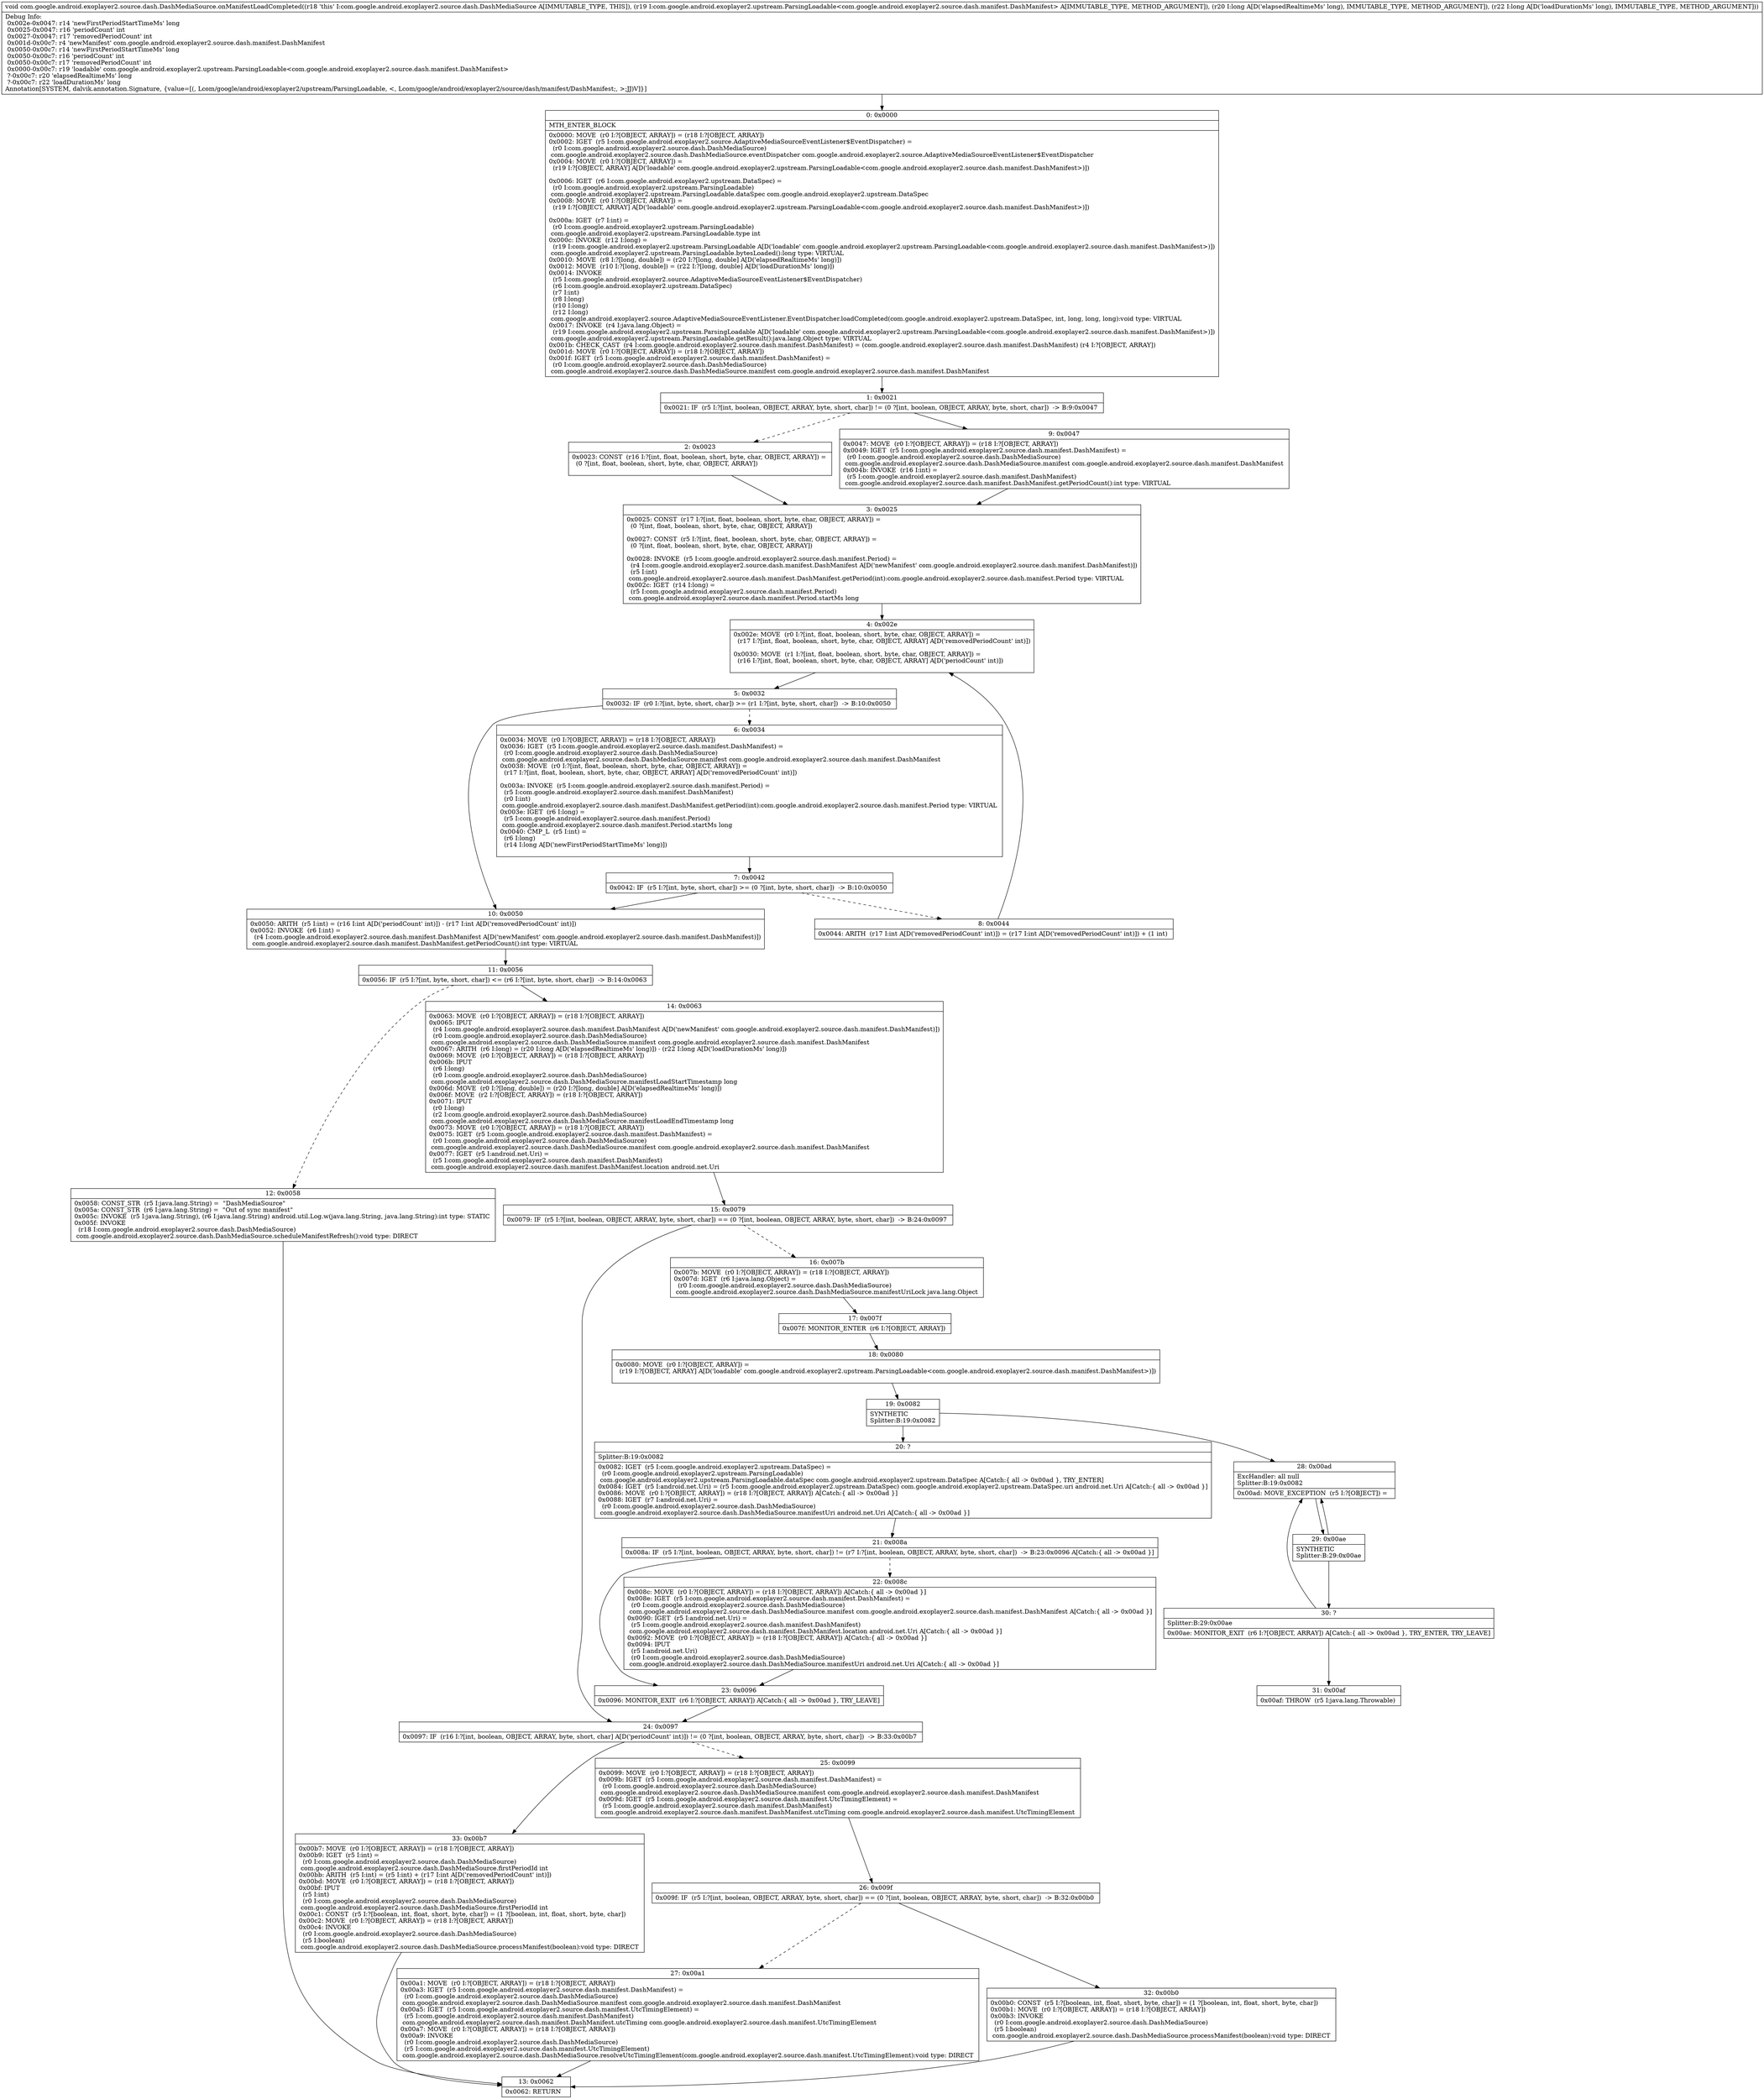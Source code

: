 digraph "CFG forcom.google.android.exoplayer2.source.dash.DashMediaSource.onManifestLoadCompleted(Lcom\/google\/android\/exoplayer2\/upstream\/ParsingLoadable;JJ)V" {
Node_0 [shape=record,label="{0\:\ 0x0000|MTH_ENTER_BLOCK\l|0x0000: MOVE  (r0 I:?[OBJECT, ARRAY]) = (r18 I:?[OBJECT, ARRAY]) \l0x0002: IGET  (r5 I:com.google.android.exoplayer2.source.AdaptiveMediaSourceEventListener$EventDispatcher) = \l  (r0 I:com.google.android.exoplayer2.source.dash.DashMediaSource)\l com.google.android.exoplayer2.source.dash.DashMediaSource.eventDispatcher com.google.android.exoplayer2.source.AdaptiveMediaSourceEventListener$EventDispatcher \l0x0004: MOVE  (r0 I:?[OBJECT, ARRAY]) = \l  (r19 I:?[OBJECT, ARRAY] A[D('loadable' com.google.android.exoplayer2.upstream.ParsingLoadable\<com.google.android.exoplayer2.source.dash.manifest.DashManifest\>)])\l \l0x0006: IGET  (r6 I:com.google.android.exoplayer2.upstream.DataSpec) = \l  (r0 I:com.google.android.exoplayer2.upstream.ParsingLoadable)\l com.google.android.exoplayer2.upstream.ParsingLoadable.dataSpec com.google.android.exoplayer2.upstream.DataSpec \l0x0008: MOVE  (r0 I:?[OBJECT, ARRAY]) = \l  (r19 I:?[OBJECT, ARRAY] A[D('loadable' com.google.android.exoplayer2.upstream.ParsingLoadable\<com.google.android.exoplayer2.source.dash.manifest.DashManifest\>)])\l \l0x000a: IGET  (r7 I:int) = \l  (r0 I:com.google.android.exoplayer2.upstream.ParsingLoadable)\l com.google.android.exoplayer2.upstream.ParsingLoadable.type int \l0x000c: INVOKE  (r12 I:long) = \l  (r19 I:com.google.android.exoplayer2.upstream.ParsingLoadable A[D('loadable' com.google.android.exoplayer2.upstream.ParsingLoadable\<com.google.android.exoplayer2.source.dash.manifest.DashManifest\>)])\l com.google.android.exoplayer2.upstream.ParsingLoadable.bytesLoaded():long type: VIRTUAL \l0x0010: MOVE  (r8 I:?[long, double]) = (r20 I:?[long, double] A[D('elapsedRealtimeMs' long)]) \l0x0012: MOVE  (r10 I:?[long, double]) = (r22 I:?[long, double] A[D('loadDurationMs' long)]) \l0x0014: INVOKE  \l  (r5 I:com.google.android.exoplayer2.source.AdaptiveMediaSourceEventListener$EventDispatcher)\l  (r6 I:com.google.android.exoplayer2.upstream.DataSpec)\l  (r7 I:int)\l  (r8 I:long)\l  (r10 I:long)\l  (r12 I:long)\l com.google.android.exoplayer2.source.AdaptiveMediaSourceEventListener.EventDispatcher.loadCompleted(com.google.android.exoplayer2.upstream.DataSpec, int, long, long, long):void type: VIRTUAL \l0x0017: INVOKE  (r4 I:java.lang.Object) = \l  (r19 I:com.google.android.exoplayer2.upstream.ParsingLoadable A[D('loadable' com.google.android.exoplayer2.upstream.ParsingLoadable\<com.google.android.exoplayer2.source.dash.manifest.DashManifest\>)])\l com.google.android.exoplayer2.upstream.ParsingLoadable.getResult():java.lang.Object type: VIRTUAL \l0x001b: CHECK_CAST  (r4 I:com.google.android.exoplayer2.source.dash.manifest.DashManifest) = (com.google.android.exoplayer2.source.dash.manifest.DashManifest) (r4 I:?[OBJECT, ARRAY]) \l0x001d: MOVE  (r0 I:?[OBJECT, ARRAY]) = (r18 I:?[OBJECT, ARRAY]) \l0x001f: IGET  (r5 I:com.google.android.exoplayer2.source.dash.manifest.DashManifest) = \l  (r0 I:com.google.android.exoplayer2.source.dash.DashMediaSource)\l com.google.android.exoplayer2.source.dash.DashMediaSource.manifest com.google.android.exoplayer2.source.dash.manifest.DashManifest \l}"];
Node_1 [shape=record,label="{1\:\ 0x0021|0x0021: IF  (r5 I:?[int, boolean, OBJECT, ARRAY, byte, short, char]) != (0 ?[int, boolean, OBJECT, ARRAY, byte, short, char])  \-\> B:9:0x0047 \l}"];
Node_2 [shape=record,label="{2\:\ 0x0023|0x0023: CONST  (r16 I:?[int, float, boolean, short, byte, char, OBJECT, ARRAY]) = \l  (0 ?[int, float, boolean, short, byte, char, OBJECT, ARRAY])\l \l}"];
Node_3 [shape=record,label="{3\:\ 0x0025|0x0025: CONST  (r17 I:?[int, float, boolean, short, byte, char, OBJECT, ARRAY]) = \l  (0 ?[int, float, boolean, short, byte, char, OBJECT, ARRAY])\l \l0x0027: CONST  (r5 I:?[int, float, boolean, short, byte, char, OBJECT, ARRAY]) = \l  (0 ?[int, float, boolean, short, byte, char, OBJECT, ARRAY])\l \l0x0028: INVOKE  (r5 I:com.google.android.exoplayer2.source.dash.manifest.Period) = \l  (r4 I:com.google.android.exoplayer2.source.dash.manifest.DashManifest A[D('newManifest' com.google.android.exoplayer2.source.dash.manifest.DashManifest)])\l  (r5 I:int)\l com.google.android.exoplayer2.source.dash.manifest.DashManifest.getPeriod(int):com.google.android.exoplayer2.source.dash.manifest.Period type: VIRTUAL \l0x002c: IGET  (r14 I:long) = \l  (r5 I:com.google.android.exoplayer2.source.dash.manifest.Period)\l com.google.android.exoplayer2.source.dash.manifest.Period.startMs long \l}"];
Node_4 [shape=record,label="{4\:\ 0x002e|0x002e: MOVE  (r0 I:?[int, float, boolean, short, byte, char, OBJECT, ARRAY]) = \l  (r17 I:?[int, float, boolean, short, byte, char, OBJECT, ARRAY] A[D('removedPeriodCount' int)])\l \l0x0030: MOVE  (r1 I:?[int, float, boolean, short, byte, char, OBJECT, ARRAY]) = \l  (r16 I:?[int, float, boolean, short, byte, char, OBJECT, ARRAY] A[D('periodCount' int)])\l \l}"];
Node_5 [shape=record,label="{5\:\ 0x0032|0x0032: IF  (r0 I:?[int, byte, short, char]) \>= (r1 I:?[int, byte, short, char])  \-\> B:10:0x0050 \l}"];
Node_6 [shape=record,label="{6\:\ 0x0034|0x0034: MOVE  (r0 I:?[OBJECT, ARRAY]) = (r18 I:?[OBJECT, ARRAY]) \l0x0036: IGET  (r5 I:com.google.android.exoplayer2.source.dash.manifest.DashManifest) = \l  (r0 I:com.google.android.exoplayer2.source.dash.DashMediaSource)\l com.google.android.exoplayer2.source.dash.DashMediaSource.manifest com.google.android.exoplayer2.source.dash.manifest.DashManifest \l0x0038: MOVE  (r0 I:?[int, float, boolean, short, byte, char, OBJECT, ARRAY]) = \l  (r17 I:?[int, float, boolean, short, byte, char, OBJECT, ARRAY] A[D('removedPeriodCount' int)])\l \l0x003a: INVOKE  (r5 I:com.google.android.exoplayer2.source.dash.manifest.Period) = \l  (r5 I:com.google.android.exoplayer2.source.dash.manifest.DashManifest)\l  (r0 I:int)\l com.google.android.exoplayer2.source.dash.manifest.DashManifest.getPeriod(int):com.google.android.exoplayer2.source.dash.manifest.Period type: VIRTUAL \l0x003e: IGET  (r6 I:long) = \l  (r5 I:com.google.android.exoplayer2.source.dash.manifest.Period)\l com.google.android.exoplayer2.source.dash.manifest.Period.startMs long \l0x0040: CMP_L  (r5 I:int) = \l  (r6 I:long)\l  (r14 I:long A[D('newFirstPeriodStartTimeMs' long)])\l \l}"];
Node_7 [shape=record,label="{7\:\ 0x0042|0x0042: IF  (r5 I:?[int, byte, short, char]) \>= (0 ?[int, byte, short, char])  \-\> B:10:0x0050 \l}"];
Node_8 [shape=record,label="{8\:\ 0x0044|0x0044: ARITH  (r17 I:int A[D('removedPeriodCount' int)]) = (r17 I:int A[D('removedPeriodCount' int)]) + (1 int) \l}"];
Node_9 [shape=record,label="{9\:\ 0x0047|0x0047: MOVE  (r0 I:?[OBJECT, ARRAY]) = (r18 I:?[OBJECT, ARRAY]) \l0x0049: IGET  (r5 I:com.google.android.exoplayer2.source.dash.manifest.DashManifest) = \l  (r0 I:com.google.android.exoplayer2.source.dash.DashMediaSource)\l com.google.android.exoplayer2.source.dash.DashMediaSource.manifest com.google.android.exoplayer2.source.dash.manifest.DashManifest \l0x004b: INVOKE  (r16 I:int) = \l  (r5 I:com.google.android.exoplayer2.source.dash.manifest.DashManifest)\l com.google.android.exoplayer2.source.dash.manifest.DashManifest.getPeriodCount():int type: VIRTUAL \l}"];
Node_10 [shape=record,label="{10\:\ 0x0050|0x0050: ARITH  (r5 I:int) = (r16 I:int A[D('periodCount' int)]) \- (r17 I:int A[D('removedPeriodCount' int)]) \l0x0052: INVOKE  (r6 I:int) = \l  (r4 I:com.google.android.exoplayer2.source.dash.manifest.DashManifest A[D('newManifest' com.google.android.exoplayer2.source.dash.manifest.DashManifest)])\l com.google.android.exoplayer2.source.dash.manifest.DashManifest.getPeriodCount():int type: VIRTUAL \l}"];
Node_11 [shape=record,label="{11\:\ 0x0056|0x0056: IF  (r5 I:?[int, byte, short, char]) \<= (r6 I:?[int, byte, short, char])  \-\> B:14:0x0063 \l}"];
Node_12 [shape=record,label="{12\:\ 0x0058|0x0058: CONST_STR  (r5 I:java.lang.String) =  \"DashMediaSource\" \l0x005a: CONST_STR  (r6 I:java.lang.String) =  \"Out of sync manifest\" \l0x005c: INVOKE  (r5 I:java.lang.String), (r6 I:java.lang.String) android.util.Log.w(java.lang.String, java.lang.String):int type: STATIC \l0x005f: INVOKE  \l  (r18 I:com.google.android.exoplayer2.source.dash.DashMediaSource)\l com.google.android.exoplayer2.source.dash.DashMediaSource.scheduleManifestRefresh():void type: DIRECT \l}"];
Node_13 [shape=record,label="{13\:\ 0x0062|0x0062: RETURN   \l}"];
Node_14 [shape=record,label="{14\:\ 0x0063|0x0063: MOVE  (r0 I:?[OBJECT, ARRAY]) = (r18 I:?[OBJECT, ARRAY]) \l0x0065: IPUT  \l  (r4 I:com.google.android.exoplayer2.source.dash.manifest.DashManifest A[D('newManifest' com.google.android.exoplayer2.source.dash.manifest.DashManifest)])\l  (r0 I:com.google.android.exoplayer2.source.dash.DashMediaSource)\l com.google.android.exoplayer2.source.dash.DashMediaSource.manifest com.google.android.exoplayer2.source.dash.manifest.DashManifest \l0x0067: ARITH  (r6 I:long) = (r20 I:long A[D('elapsedRealtimeMs' long)]) \- (r22 I:long A[D('loadDurationMs' long)]) \l0x0069: MOVE  (r0 I:?[OBJECT, ARRAY]) = (r18 I:?[OBJECT, ARRAY]) \l0x006b: IPUT  \l  (r6 I:long)\l  (r0 I:com.google.android.exoplayer2.source.dash.DashMediaSource)\l com.google.android.exoplayer2.source.dash.DashMediaSource.manifestLoadStartTimestamp long \l0x006d: MOVE  (r0 I:?[long, double]) = (r20 I:?[long, double] A[D('elapsedRealtimeMs' long)]) \l0x006f: MOVE  (r2 I:?[OBJECT, ARRAY]) = (r18 I:?[OBJECT, ARRAY]) \l0x0071: IPUT  \l  (r0 I:long)\l  (r2 I:com.google.android.exoplayer2.source.dash.DashMediaSource)\l com.google.android.exoplayer2.source.dash.DashMediaSource.manifestLoadEndTimestamp long \l0x0073: MOVE  (r0 I:?[OBJECT, ARRAY]) = (r18 I:?[OBJECT, ARRAY]) \l0x0075: IGET  (r5 I:com.google.android.exoplayer2.source.dash.manifest.DashManifest) = \l  (r0 I:com.google.android.exoplayer2.source.dash.DashMediaSource)\l com.google.android.exoplayer2.source.dash.DashMediaSource.manifest com.google.android.exoplayer2.source.dash.manifest.DashManifest \l0x0077: IGET  (r5 I:android.net.Uri) = \l  (r5 I:com.google.android.exoplayer2.source.dash.manifest.DashManifest)\l com.google.android.exoplayer2.source.dash.manifest.DashManifest.location android.net.Uri \l}"];
Node_15 [shape=record,label="{15\:\ 0x0079|0x0079: IF  (r5 I:?[int, boolean, OBJECT, ARRAY, byte, short, char]) == (0 ?[int, boolean, OBJECT, ARRAY, byte, short, char])  \-\> B:24:0x0097 \l}"];
Node_16 [shape=record,label="{16\:\ 0x007b|0x007b: MOVE  (r0 I:?[OBJECT, ARRAY]) = (r18 I:?[OBJECT, ARRAY]) \l0x007d: IGET  (r6 I:java.lang.Object) = \l  (r0 I:com.google.android.exoplayer2.source.dash.DashMediaSource)\l com.google.android.exoplayer2.source.dash.DashMediaSource.manifestUriLock java.lang.Object \l}"];
Node_17 [shape=record,label="{17\:\ 0x007f|0x007f: MONITOR_ENTER  (r6 I:?[OBJECT, ARRAY]) \l}"];
Node_18 [shape=record,label="{18\:\ 0x0080|0x0080: MOVE  (r0 I:?[OBJECT, ARRAY]) = \l  (r19 I:?[OBJECT, ARRAY] A[D('loadable' com.google.android.exoplayer2.upstream.ParsingLoadable\<com.google.android.exoplayer2.source.dash.manifest.DashManifest\>)])\l \l}"];
Node_19 [shape=record,label="{19\:\ 0x0082|SYNTHETIC\lSplitter:B:19:0x0082\l}"];
Node_20 [shape=record,label="{20\:\ ?|Splitter:B:19:0x0082\l|0x0082: IGET  (r5 I:com.google.android.exoplayer2.upstream.DataSpec) = \l  (r0 I:com.google.android.exoplayer2.upstream.ParsingLoadable)\l com.google.android.exoplayer2.upstream.ParsingLoadable.dataSpec com.google.android.exoplayer2.upstream.DataSpec A[Catch:\{ all \-\> 0x00ad \}, TRY_ENTER]\l0x0084: IGET  (r5 I:android.net.Uri) = (r5 I:com.google.android.exoplayer2.upstream.DataSpec) com.google.android.exoplayer2.upstream.DataSpec.uri android.net.Uri A[Catch:\{ all \-\> 0x00ad \}]\l0x0086: MOVE  (r0 I:?[OBJECT, ARRAY]) = (r18 I:?[OBJECT, ARRAY]) A[Catch:\{ all \-\> 0x00ad \}]\l0x0088: IGET  (r7 I:android.net.Uri) = \l  (r0 I:com.google.android.exoplayer2.source.dash.DashMediaSource)\l com.google.android.exoplayer2.source.dash.DashMediaSource.manifestUri android.net.Uri A[Catch:\{ all \-\> 0x00ad \}]\l}"];
Node_21 [shape=record,label="{21\:\ 0x008a|0x008a: IF  (r5 I:?[int, boolean, OBJECT, ARRAY, byte, short, char]) != (r7 I:?[int, boolean, OBJECT, ARRAY, byte, short, char])  \-\> B:23:0x0096 A[Catch:\{ all \-\> 0x00ad \}]\l}"];
Node_22 [shape=record,label="{22\:\ 0x008c|0x008c: MOVE  (r0 I:?[OBJECT, ARRAY]) = (r18 I:?[OBJECT, ARRAY]) A[Catch:\{ all \-\> 0x00ad \}]\l0x008e: IGET  (r5 I:com.google.android.exoplayer2.source.dash.manifest.DashManifest) = \l  (r0 I:com.google.android.exoplayer2.source.dash.DashMediaSource)\l com.google.android.exoplayer2.source.dash.DashMediaSource.manifest com.google.android.exoplayer2.source.dash.manifest.DashManifest A[Catch:\{ all \-\> 0x00ad \}]\l0x0090: IGET  (r5 I:android.net.Uri) = \l  (r5 I:com.google.android.exoplayer2.source.dash.manifest.DashManifest)\l com.google.android.exoplayer2.source.dash.manifest.DashManifest.location android.net.Uri A[Catch:\{ all \-\> 0x00ad \}]\l0x0092: MOVE  (r0 I:?[OBJECT, ARRAY]) = (r18 I:?[OBJECT, ARRAY]) A[Catch:\{ all \-\> 0x00ad \}]\l0x0094: IPUT  \l  (r5 I:android.net.Uri)\l  (r0 I:com.google.android.exoplayer2.source.dash.DashMediaSource)\l com.google.android.exoplayer2.source.dash.DashMediaSource.manifestUri android.net.Uri A[Catch:\{ all \-\> 0x00ad \}]\l}"];
Node_23 [shape=record,label="{23\:\ 0x0096|0x0096: MONITOR_EXIT  (r6 I:?[OBJECT, ARRAY]) A[Catch:\{ all \-\> 0x00ad \}, TRY_LEAVE]\l}"];
Node_24 [shape=record,label="{24\:\ 0x0097|0x0097: IF  (r16 I:?[int, boolean, OBJECT, ARRAY, byte, short, char] A[D('periodCount' int)]) != (0 ?[int, boolean, OBJECT, ARRAY, byte, short, char])  \-\> B:33:0x00b7 \l}"];
Node_25 [shape=record,label="{25\:\ 0x0099|0x0099: MOVE  (r0 I:?[OBJECT, ARRAY]) = (r18 I:?[OBJECT, ARRAY]) \l0x009b: IGET  (r5 I:com.google.android.exoplayer2.source.dash.manifest.DashManifest) = \l  (r0 I:com.google.android.exoplayer2.source.dash.DashMediaSource)\l com.google.android.exoplayer2.source.dash.DashMediaSource.manifest com.google.android.exoplayer2.source.dash.manifest.DashManifest \l0x009d: IGET  (r5 I:com.google.android.exoplayer2.source.dash.manifest.UtcTimingElement) = \l  (r5 I:com.google.android.exoplayer2.source.dash.manifest.DashManifest)\l com.google.android.exoplayer2.source.dash.manifest.DashManifest.utcTiming com.google.android.exoplayer2.source.dash.manifest.UtcTimingElement \l}"];
Node_26 [shape=record,label="{26\:\ 0x009f|0x009f: IF  (r5 I:?[int, boolean, OBJECT, ARRAY, byte, short, char]) == (0 ?[int, boolean, OBJECT, ARRAY, byte, short, char])  \-\> B:32:0x00b0 \l}"];
Node_27 [shape=record,label="{27\:\ 0x00a1|0x00a1: MOVE  (r0 I:?[OBJECT, ARRAY]) = (r18 I:?[OBJECT, ARRAY]) \l0x00a3: IGET  (r5 I:com.google.android.exoplayer2.source.dash.manifest.DashManifest) = \l  (r0 I:com.google.android.exoplayer2.source.dash.DashMediaSource)\l com.google.android.exoplayer2.source.dash.DashMediaSource.manifest com.google.android.exoplayer2.source.dash.manifest.DashManifest \l0x00a5: IGET  (r5 I:com.google.android.exoplayer2.source.dash.manifest.UtcTimingElement) = \l  (r5 I:com.google.android.exoplayer2.source.dash.manifest.DashManifest)\l com.google.android.exoplayer2.source.dash.manifest.DashManifest.utcTiming com.google.android.exoplayer2.source.dash.manifest.UtcTimingElement \l0x00a7: MOVE  (r0 I:?[OBJECT, ARRAY]) = (r18 I:?[OBJECT, ARRAY]) \l0x00a9: INVOKE  \l  (r0 I:com.google.android.exoplayer2.source.dash.DashMediaSource)\l  (r5 I:com.google.android.exoplayer2.source.dash.manifest.UtcTimingElement)\l com.google.android.exoplayer2.source.dash.DashMediaSource.resolveUtcTimingElement(com.google.android.exoplayer2.source.dash.manifest.UtcTimingElement):void type: DIRECT \l}"];
Node_28 [shape=record,label="{28\:\ 0x00ad|ExcHandler: all null\lSplitter:B:19:0x0082\l|0x00ad: MOVE_EXCEPTION  (r5 I:?[OBJECT]) =  \l}"];
Node_29 [shape=record,label="{29\:\ 0x00ae|SYNTHETIC\lSplitter:B:29:0x00ae\l}"];
Node_30 [shape=record,label="{30\:\ ?|Splitter:B:29:0x00ae\l|0x00ae: MONITOR_EXIT  (r6 I:?[OBJECT, ARRAY]) A[Catch:\{ all \-\> 0x00ad \}, TRY_ENTER, TRY_LEAVE]\l}"];
Node_31 [shape=record,label="{31\:\ 0x00af|0x00af: THROW  (r5 I:java.lang.Throwable) \l}"];
Node_32 [shape=record,label="{32\:\ 0x00b0|0x00b0: CONST  (r5 I:?[boolean, int, float, short, byte, char]) = (1 ?[boolean, int, float, short, byte, char]) \l0x00b1: MOVE  (r0 I:?[OBJECT, ARRAY]) = (r18 I:?[OBJECT, ARRAY]) \l0x00b3: INVOKE  \l  (r0 I:com.google.android.exoplayer2.source.dash.DashMediaSource)\l  (r5 I:boolean)\l com.google.android.exoplayer2.source.dash.DashMediaSource.processManifest(boolean):void type: DIRECT \l}"];
Node_33 [shape=record,label="{33\:\ 0x00b7|0x00b7: MOVE  (r0 I:?[OBJECT, ARRAY]) = (r18 I:?[OBJECT, ARRAY]) \l0x00b9: IGET  (r5 I:int) = \l  (r0 I:com.google.android.exoplayer2.source.dash.DashMediaSource)\l com.google.android.exoplayer2.source.dash.DashMediaSource.firstPeriodId int \l0x00bb: ARITH  (r5 I:int) = (r5 I:int) + (r17 I:int A[D('removedPeriodCount' int)]) \l0x00bd: MOVE  (r0 I:?[OBJECT, ARRAY]) = (r18 I:?[OBJECT, ARRAY]) \l0x00bf: IPUT  \l  (r5 I:int)\l  (r0 I:com.google.android.exoplayer2.source.dash.DashMediaSource)\l com.google.android.exoplayer2.source.dash.DashMediaSource.firstPeriodId int \l0x00c1: CONST  (r5 I:?[boolean, int, float, short, byte, char]) = (1 ?[boolean, int, float, short, byte, char]) \l0x00c2: MOVE  (r0 I:?[OBJECT, ARRAY]) = (r18 I:?[OBJECT, ARRAY]) \l0x00c4: INVOKE  \l  (r0 I:com.google.android.exoplayer2.source.dash.DashMediaSource)\l  (r5 I:boolean)\l com.google.android.exoplayer2.source.dash.DashMediaSource.processManifest(boolean):void type: DIRECT \l}"];
MethodNode[shape=record,label="{void com.google.android.exoplayer2.source.dash.DashMediaSource.onManifestLoadCompleted((r18 'this' I:com.google.android.exoplayer2.source.dash.DashMediaSource A[IMMUTABLE_TYPE, THIS]), (r19 I:com.google.android.exoplayer2.upstream.ParsingLoadable\<com.google.android.exoplayer2.source.dash.manifest.DashManifest\> A[IMMUTABLE_TYPE, METHOD_ARGUMENT]), (r20 I:long A[D('elapsedRealtimeMs' long), IMMUTABLE_TYPE, METHOD_ARGUMENT]), (r22 I:long A[D('loadDurationMs' long), IMMUTABLE_TYPE, METHOD_ARGUMENT]))  | Debug Info:\l  0x002e\-0x0047: r14 'newFirstPeriodStartTimeMs' long\l  0x0025\-0x0047: r16 'periodCount' int\l  0x0027\-0x0047: r17 'removedPeriodCount' int\l  0x001d\-0x00c7: r4 'newManifest' com.google.android.exoplayer2.source.dash.manifest.DashManifest\l  0x0050\-0x00c7: r14 'newFirstPeriodStartTimeMs' long\l  0x0050\-0x00c7: r16 'periodCount' int\l  0x0050\-0x00c7: r17 'removedPeriodCount' int\l  0x0000\-0x00c7: r19 'loadable' com.google.android.exoplayer2.upstream.ParsingLoadable\<com.google.android.exoplayer2.source.dash.manifest.DashManifest\>\l  ?\-0x00c7: r20 'elapsedRealtimeMs' long\l  ?\-0x00c7: r22 'loadDurationMs' long\lAnnotation[SYSTEM, dalvik.annotation.Signature, \{value=[(, Lcom\/google\/android\/exoplayer2\/upstream\/ParsingLoadable, \<, Lcom\/google\/android\/exoplayer2\/source\/dash\/manifest\/DashManifest;, \>;JJ)V]\}]\l}"];
MethodNode -> Node_0;
Node_0 -> Node_1;
Node_1 -> Node_2[style=dashed];
Node_1 -> Node_9;
Node_2 -> Node_3;
Node_3 -> Node_4;
Node_4 -> Node_5;
Node_5 -> Node_6[style=dashed];
Node_5 -> Node_10;
Node_6 -> Node_7;
Node_7 -> Node_8[style=dashed];
Node_7 -> Node_10;
Node_8 -> Node_4;
Node_9 -> Node_3;
Node_10 -> Node_11;
Node_11 -> Node_12[style=dashed];
Node_11 -> Node_14;
Node_12 -> Node_13;
Node_14 -> Node_15;
Node_15 -> Node_16[style=dashed];
Node_15 -> Node_24;
Node_16 -> Node_17;
Node_17 -> Node_18;
Node_18 -> Node_19;
Node_19 -> Node_20;
Node_19 -> Node_28;
Node_20 -> Node_21;
Node_21 -> Node_22[style=dashed];
Node_21 -> Node_23;
Node_22 -> Node_23;
Node_23 -> Node_24;
Node_24 -> Node_25[style=dashed];
Node_24 -> Node_33;
Node_25 -> Node_26;
Node_26 -> Node_27[style=dashed];
Node_26 -> Node_32;
Node_27 -> Node_13;
Node_28 -> Node_29;
Node_29 -> Node_30;
Node_29 -> Node_28;
Node_30 -> Node_31;
Node_30 -> Node_28;
Node_32 -> Node_13;
Node_33 -> Node_13;
}


